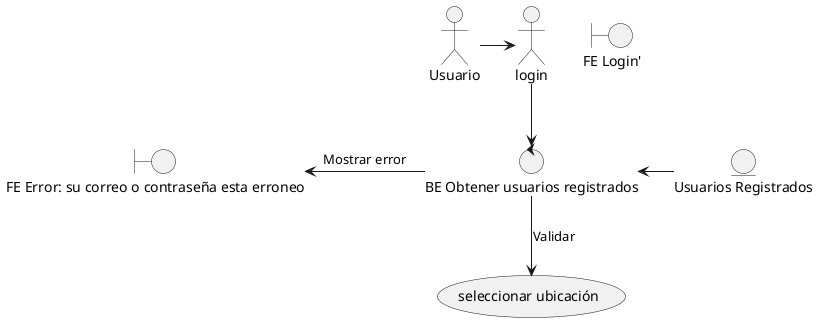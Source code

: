 @startuml

Usuario as usuario

/' boundary '/
boundary "FE Login'" as l
boundary "FE Error: su correo o contraseña esta erroneo" as errorCorreo

/' control '/

control "BE Obtener usuarios registrados" as obtenerUsuarios

/' entity '/

entity "Usuarios Registrados" as usuariosRegistrados

/' Usecase '/
usecase (seleccionar ubicación) as seleccionarServicios


usuario -> login
login -down-> obtenerUsuarios
obtenerUsuarios -left-> errorCorreo: Mostrar error
usuariosRegistrados -left-> obtenerUsuarios
obtenerUsuarios -down-> seleccionarServicios: Validar
@enduml
